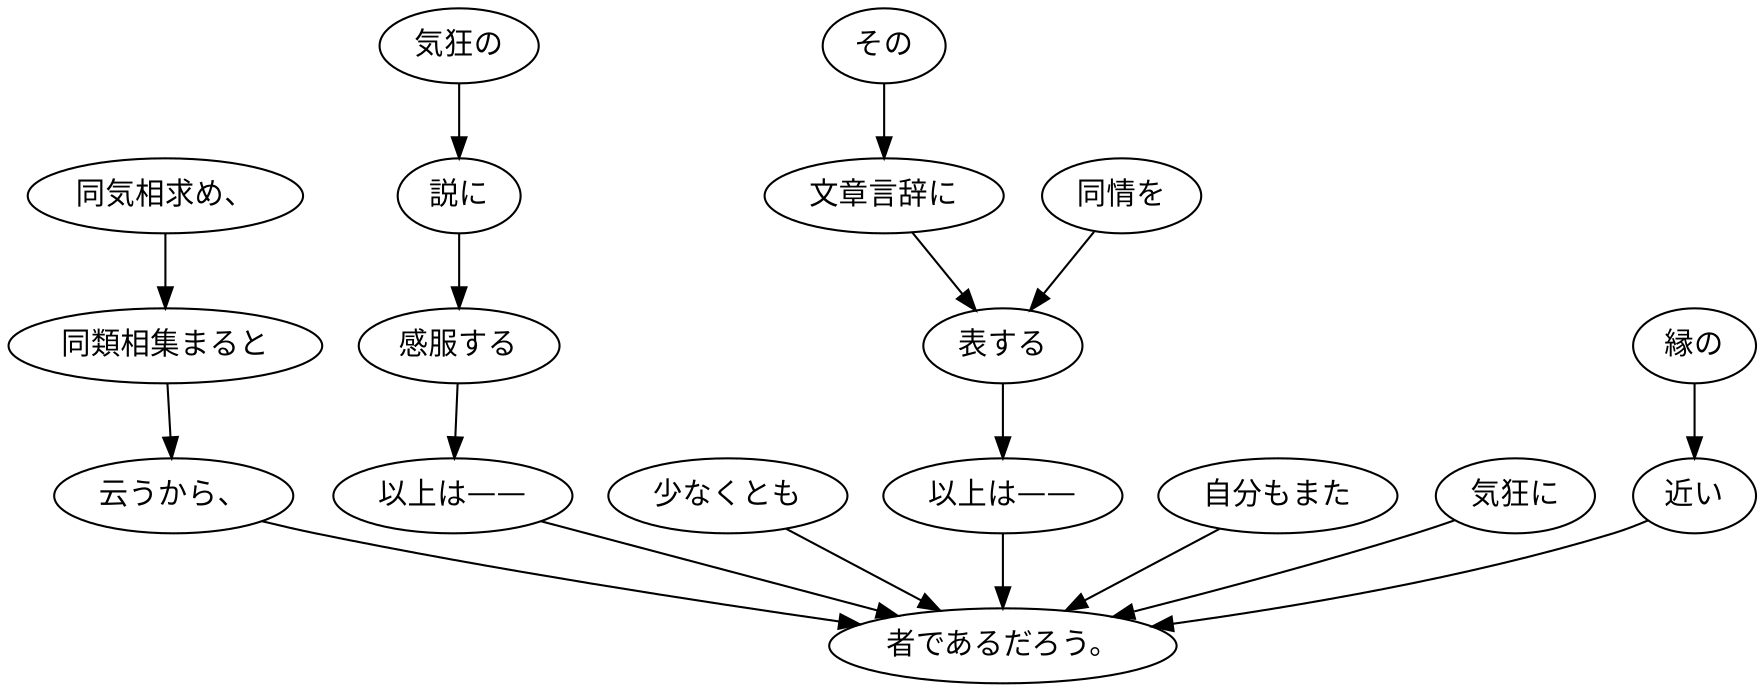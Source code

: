 digraph graph6327 {
	node0 [label="同気相求め、"];
	node1 [label="同類相集まると"];
	node2 [label="云うから、"];
	node3 [label="気狂の"];
	node4 [label="説に"];
	node5 [label="感服する"];
	node6 [label="以上は——"];
	node7 [label="少なくとも"];
	node8 [label="その"];
	node9 [label="文章言辞に"];
	node10 [label="同情を"];
	node11 [label="表する"];
	node12 [label="以上は——"];
	node13 [label="自分もまた"];
	node14 [label="気狂に"];
	node15 [label="縁の"];
	node16 [label="近い"];
	node17 [label="者であるだろう。"];
	node0 -> node1;
	node1 -> node2;
	node2 -> node17;
	node3 -> node4;
	node4 -> node5;
	node5 -> node6;
	node6 -> node17;
	node7 -> node17;
	node8 -> node9;
	node9 -> node11;
	node10 -> node11;
	node11 -> node12;
	node12 -> node17;
	node13 -> node17;
	node14 -> node17;
	node15 -> node16;
	node16 -> node17;
}
